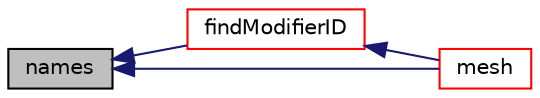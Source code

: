 digraph "names"
{
  bgcolor="transparent";
  edge [fontname="Helvetica",fontsize="10",labelfontname="Helvetica",labelfontsize="10"];
  node [fontname="Helvetica",fontsize="10",shape=record];
  rankdir="LR";
  Node108 [label="names",height=0.2,width=0.4,color="black", fillcolor="grey75", style="filled", fontcolor="black"];
  Node108 -> Node109 [dir="back",color="midnightblue",fontsize="10",style="solid",fontname="Helvetica"];
  Node109 [label="findModifierID",height=0.2,width=0.4,color="red",URL="$a22497.html#a33e3444554ded1c3081b284b810936aa",tooltip="Find modifier given a name. "];
  Node109 -> Node115 [dir="back",color="midnightblue",fontsize="10",style="solid",fontname="Helvetica"];
  Node115 [label="mesh",height=0.2,width=0.4,color="red",URL="$a22497.html#ae78c91f8ff731c07ccc4351d9fe861ba",tooltip="Return the mesh reference. "];
  Node108 -> Node115 [dir="back",color="midnightblue",fontsize="10",style="solid",fontname="Helvetica"];
}
